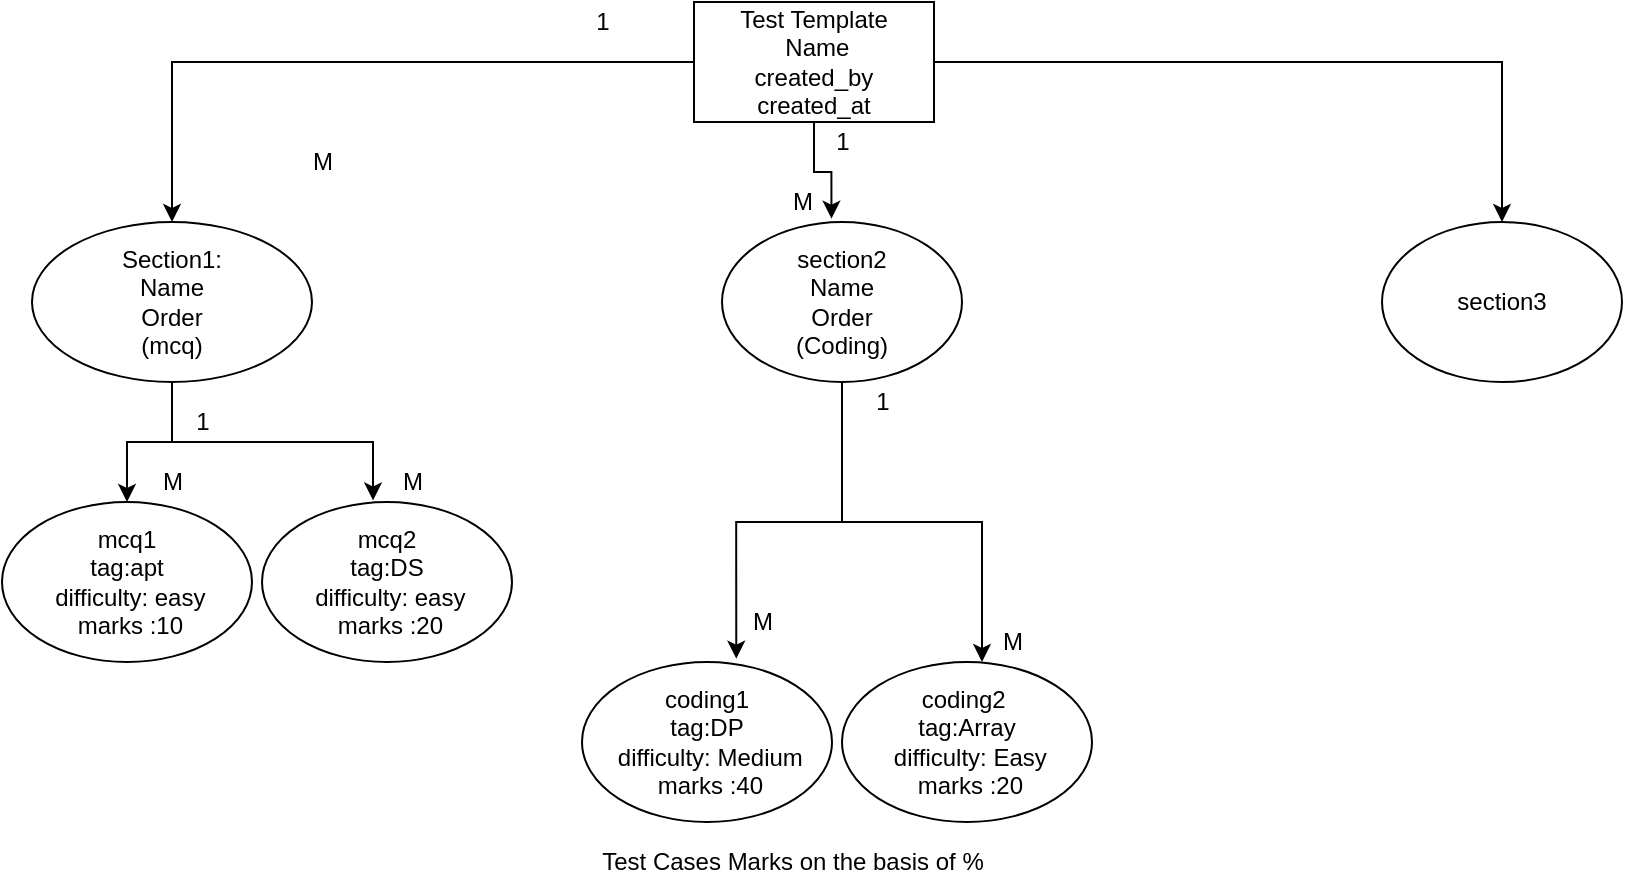 <mxfile version="14.2.9" type="github">
  <diagram id="g1Nhc_Od7sMw9TaJMXQT" name="Page-1">
    <mxGraphModel dx="1082" dy="735" grid="1" gridSize="10" guides="1" tooltips="1" connect="1" arrows="1" fold="1" page="1" pageScale="1" pageWidth="827" pageHeight="1169" math="0" shadow="0">
      <root>
        <mxCell id="0" />
        <mxCell id="1" parent="0" />
        <mxCell id="4du3SJc7lhI9T9KNKfRj-1" value="Test Template" style="text;html=1;align=center;verticalAlign=middle;resizable=0;points=[];autosize=1;" vertex="1" parent="1">
          <mxGeometry x="360" y="60" width="90" height="20" as="geometry" />
        </mxCell>
        <mxCell id="4du3SJc7lhI9T9KNKfRj-8" style="edgeStyle=orthogonalEdgeStyle;rounded=0;orthogonalLoop=1;jettySize=auto;html=1;" edge="1" parent="1" source="4du3SJc7lhI9T9KNKfRj-3" target="4du3SJc7lhI9T9KNKfRj-4">
          <mxGeometry relative="1" as="geometry" />
        </mxCell>
        <mxCell id="4du3SJc7lhI9T9KNKfRj-9" style="edgeStyle=orthogonalEdgeStyle;rounded=0;orthogonalLoop=1;jettySize=auto;html=1;entryX=0.456;entryY=-0.021;entryDx=0;entryDy=0;entryPerimeter=0;" edge="1" parent="1" source="4du3SJc7lhI9T9KNKfRj-3" target="4du3SJc7lhI9T9KNKfRj-5">
          <mxGeometry relative="1" as="geometry" />
        </mxCell>
        <mxCell id="4du3SJc7lhI9T9KNKfRj-10" style="edgeStyle=orthogonalEdgeStyle;rounded=0;orthogonalLoop=1;jettySize=auto;html=1;" edge="1" parent="1" source="4du3SJc7lhI9T9KNKfRj-3" target="4du3SJc7lhI9T9KNKfRj-7">
          <mxGeometry relative="1" as="geometry" />
        </mxCell>
        <mxCell id="4du3SJc7lhI9T9KNKfRj-3" value="Test Template&lt;br&gt;&amp;nbsp;Name&lt;br&gt;created_by&lt;br&gt;created_at" style="rounded=0;whiteSpace=wrap;html=1;" vertex="1" parent="1">
          <mxGeometry x="346" y="50" width="120" height="60" as="geometry" />
        </mxCell>
        <mxCell id="4du3SJc7lhI9T9KNKfRj-21" value="" style="edgeStyle=orthogonalEdgeStyle;rounded=0;orthogonalLoop=1;jettySize=auto;html=1;" edge="1" parent="1" source="4du3SJc7lhI9T9KNKfRj-4" target="4du3SJc7lhI9T9KNKfRj-19">
          <mxGeometry relative="1" as="geometry" />
        </mxCell>
        <mxCell id="4du3SJc7lhI9T9KNKfRj-34" style="edgeStyle=orthogonalEdgeStyle;rounded=0;orthogonalLoop=1;jettySize=auto;html=1;entryX=0.444;entryY=-0.01;entryDx=0;entryDy=0;entryPerimeter=0;" edge="1" parent="1" source="4du3SJc7lhI9T9KNKfRj-4" target="4du3SJc7lhI9T9KNKfRj-20">
          <mxGeometry relative="1" as="geometry" />
        </mxCell>
        <mxCell id="4du3SJc7lhI9T9KNKfRj-4" value="Section1:&lt;br&gt;Name&lt;br&gt;Order&lt;br&gt;(mcq)" style="ellipse;whiteSpace=wrap;html=1;" vertex="1" parent="1">
          <mxGeometry x="15" y="160" width="140" height="80" as="geometry" />
        </mxCell>
        <mxCell id="4du3SJc7lhI9T9KNKfRj-27" style="edgeStyle=orthogonalEdgeStyle;rounded=0;orthogonalLoop=1;jettySize=auto;html=1;exitX=0.5;exitY=1;exitDx=0;exitDy=0;entryX=0.617;entryY=-0.021;entryDx=0;entryDy=0;entryPerimeter=0;" edge="1" parent="1" source="4du3SJc7lhI9T9KNKfRj-5" target="4du3SJc7lhI9T9KNKfRj-25">
          <mxGeometry relative="1" as="geometry">
            <Array as="points">
              <mxPoint x="420" y="310" />
              <mxPoint x="367" y="310" />
            </Array>
          </mxGeometry>
        </mxCell>
        <mxCell id="4du3SJc7lhI9T9KNKfRj-28" style="edgeStyle=orthogonalEdgeStyle;rounded=0;orthogonalLoop=1;jettySize=auto;html=1;entryX=0.56;entryY=0;entryDx=0;entryDy=0;entryPerimeter=0;" edge="1" parent="1" source="4du3SJc7lhI9T9KNKfRj-5" target="4du3SJc7lhI9T9KNKfRj-26">
          <mxGeometry relative="1" as="geometry" />
        </mxCell>
        <mxCell id="4du3SJc7lhI9T9KNKfRj-5" value="section2&lt;br&gt;Name&lt;br&gt;Order&lt;br&gt;(Coding)" style="ellipse;whiteSpace=wrap;html=1;" vertex="1" parent="1">
          <mxGeometry x="360" y="160" width="120" height="80" as="geometry" />
        </mxCell>
        <mxCell id="4du3SJc7lhI9T9KNKfRj-7" value="section3" style="ellipse;whiteSpace=wrap;html=1;" vertex="1" parent="1">
          <mxGeometry x="690" y="160" width="120" height="80" as="geometry" />
        </mxCell>
        <mxCell id="4du3SJc7lhI9T9KNKfRj-11" value="1" style="text;html=1;align=center;verticalAlign=middle;resizable=0;points=[];autosize=1;" vertex="1" parent="1">
          <mxGeometry x="290" y="50" width="20" height="20" as="geometry" />
        </mxCell>
        <mxCell id="4du3SJc7lhI9T9KNKfRj-12" value="M" style="text;html=1;align=center;verticalAlign=middle;resizable=0;points=[];autosize=1;" vertex="1" parent="1">
          <mxGeometry x="145" y="120" width="30" height="20" as="geometry" />
        </mxCell>
        <mxCell id="4du3SJc7lhI9T9KNKfRj-13" value="1" style="text;html=1;align=center;verticalAlign=middle;resizable=0;points=[];autosize=1;" vertex="1" parent="1">
          <mxGeometry x="410" y="110" width="20" height="20" as="geometry" />
        </mxCell>
        <mxCell id="4du3SJc7lhI9T9KNKfRj-14" value="M" style="text;html=1;align=center;verticalAlign=middle;resizable=0;points=[];autosize=1;" vertex="1" parent="1">
          <mxGeometry x="385" y="140" width="30" height="20" as="geometry" />
        </mxCell>
        <mxCell id="4du3SJc7lhI9T9KNKfRj-19" value="mcq1 &lt;br&gt;tag:apt&lt;br&gt;&amp;nbsp;difficulty: easy&lt;br&gt;&amp;nbsp;marks :10" style="ellipse;whiteSpace=wrap;html=1;" vertex="1" parent="1">
          <mxGeometry y="300" width="125" height="80" as="geometry" />
        </mxCell>
        <mxCell id="4du3SJc7lhI9T9KNKfRj-20" value="mcq2 &lt;br&gt;tag:DS&lt;br&gt;&amp;nbsp;difficulty: easy&lt;br&gt;&amp;nbsp;marks :20" style="ellipse;whiteSpace=wrap;html=1;" vertex="1" parent="1">
          <mxGeometry x="130" y="300" width="125" height="80" as="geometry" />
        </mxCell>
        <mxCell id="4du3SJc7lhI9T9KNKfRj-25" value="coding1 &lt;br&gt;tag:DP&lt;br&gt;&amp;nbsp;difficulty: Medium&lt;br&gt;&amp;nbsp;marks :40" style="ellipse;whiteSpace=wrap;html=1;" vertex="1" parent="1">
          <mxGeometry x="290" y="380" width="125" height="80" as="geometry" />
        </mxCell>
        <mxCell id="4du3SJc7lhI9T9KNKfRj-26" value="coding2&amp;nbsp;&lt;br&gt;tag:Array&lt;br&gt;&amp;nbsp;difficulty: Easy&lt;br&gt;&amp;nbsp;marks :20" style="ellipse;whiteSpace=wrap;html=1;" vertex="1" parent="1">
          <mxGeometry x="420" y="380" width="125" height="80" as="geometry" />
        </mxCell>
        <mxCell id="4du3SJc7lhI9T9KNKfRj-30" value="M" style="text;html=1;align=center;verticalAlign=middle;resizable=0;points=[];autosize=1;" vertex="1" parent="1">
          <mxGeometry x="190" y="280" width="30" height="20" as="geometry" />
        </mxCell>
        <mxCell id="4du3SJc7lhI9T9KNKfRj-31" value="1" style="text;html=1;align=center;verticalAlign=middle;resizable=0;points=[];autosize=1;" vertex="1" parent="1">
          <mxGeometry x="430" y="240" width="20" height="20" as="geometry" />
        </mxCell>
        <mxCell id="4du3SJc7lhI9T9KNKfRj-32" value="M" style="text;html=1;align=center;verticalAlign=middle;resizable=0;points=[];autosize=1;" vertex="1" parent="1">
          <mxGeometry x="365" y="350" width="30" height="20" as="geometry" />
        </mxCell>
        <mxCell id="4du3SJc7lhI9T9KNKfRj-33" value="Test Cases Marks on the basis of %" style="text;html=1;align=center;verticalAlign=middle;resizable=0;points=[];autosize=1;" vertex="1" parent="1">
          <mxGeometry x="290" y="470" width="210" height="20" as="geometry" />
        </mxCell>
        <mxCell id="4du3SJc7lhI9T9KNKfRj-35" value="1" style="text;html=1;align=center;verticalAlign=middle;resizable=0;points=[];autosize=1;" vertex="1" parent="1">
          <mxGeometry x="90" y="250" width="20" height="20" as="geometry" />
        </mxCell>
        <mxCell id="4du3SJc7lhI9T9KNKfRj-37" value="M" style="text;html=1;align=center;verticalAlign=middle;resizable=0;points=[];autosize=1;" vertex="1" parent="1">
          <mxGeometry x="70" y="280" width="30" height="20" as="geometry" />
        </mxCell>
        <mxCell id="4du3SJc7lhI9T9KNKfRj-38" value="M" style="text;html=1;align=center;verticalAlign=middle;resizable=0;points=[];autosize=1;" vertex="1" parent="1">
          <mxGeometry x="490" y="360" width="30" height="20" as="geometry" />
        </mxCell>
      </root>
    </mxGraphModel>
  </diagram>
</mxfile>
